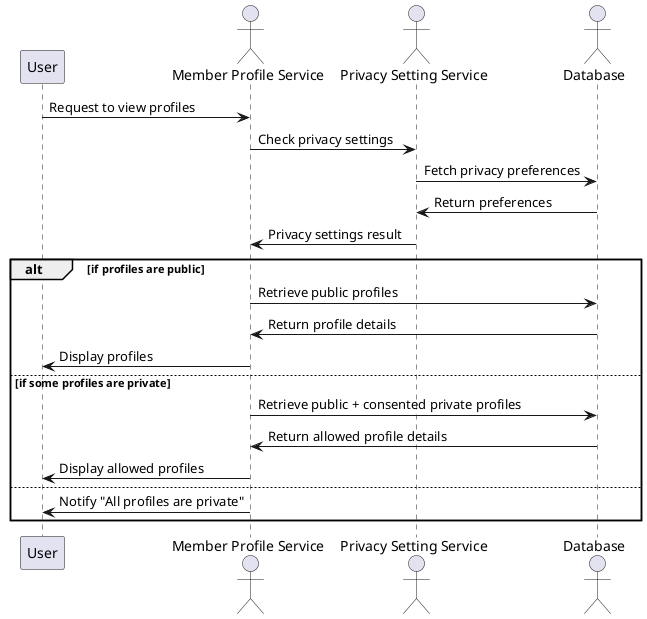 @startuml
participant User as user
actor "Member Profile Service" as MPS
actor "Privacy Setting Service" as PSS
actor "Database" as DB

user->MPS: Request to view profiles
MPS->PSS: Check privacy settings
PSS->DB: Fetch privacy preferences
DB->PSS: Return preferences
PSS->MPS: Privacy settings result
alt if profiles are public
    MPS->DB: Retrieve public profiles
    DB->MPS: Return profile details
    MPS->user: Display profiles
else if some profiles are private
    MPS->DB: Retrieve public + consented private profiles
    DB->MPS: Return allowed profile details
    MPS->user: Display allowed profiles
else
    MPS->user: Notify "All profiles are private"
end
@enduml